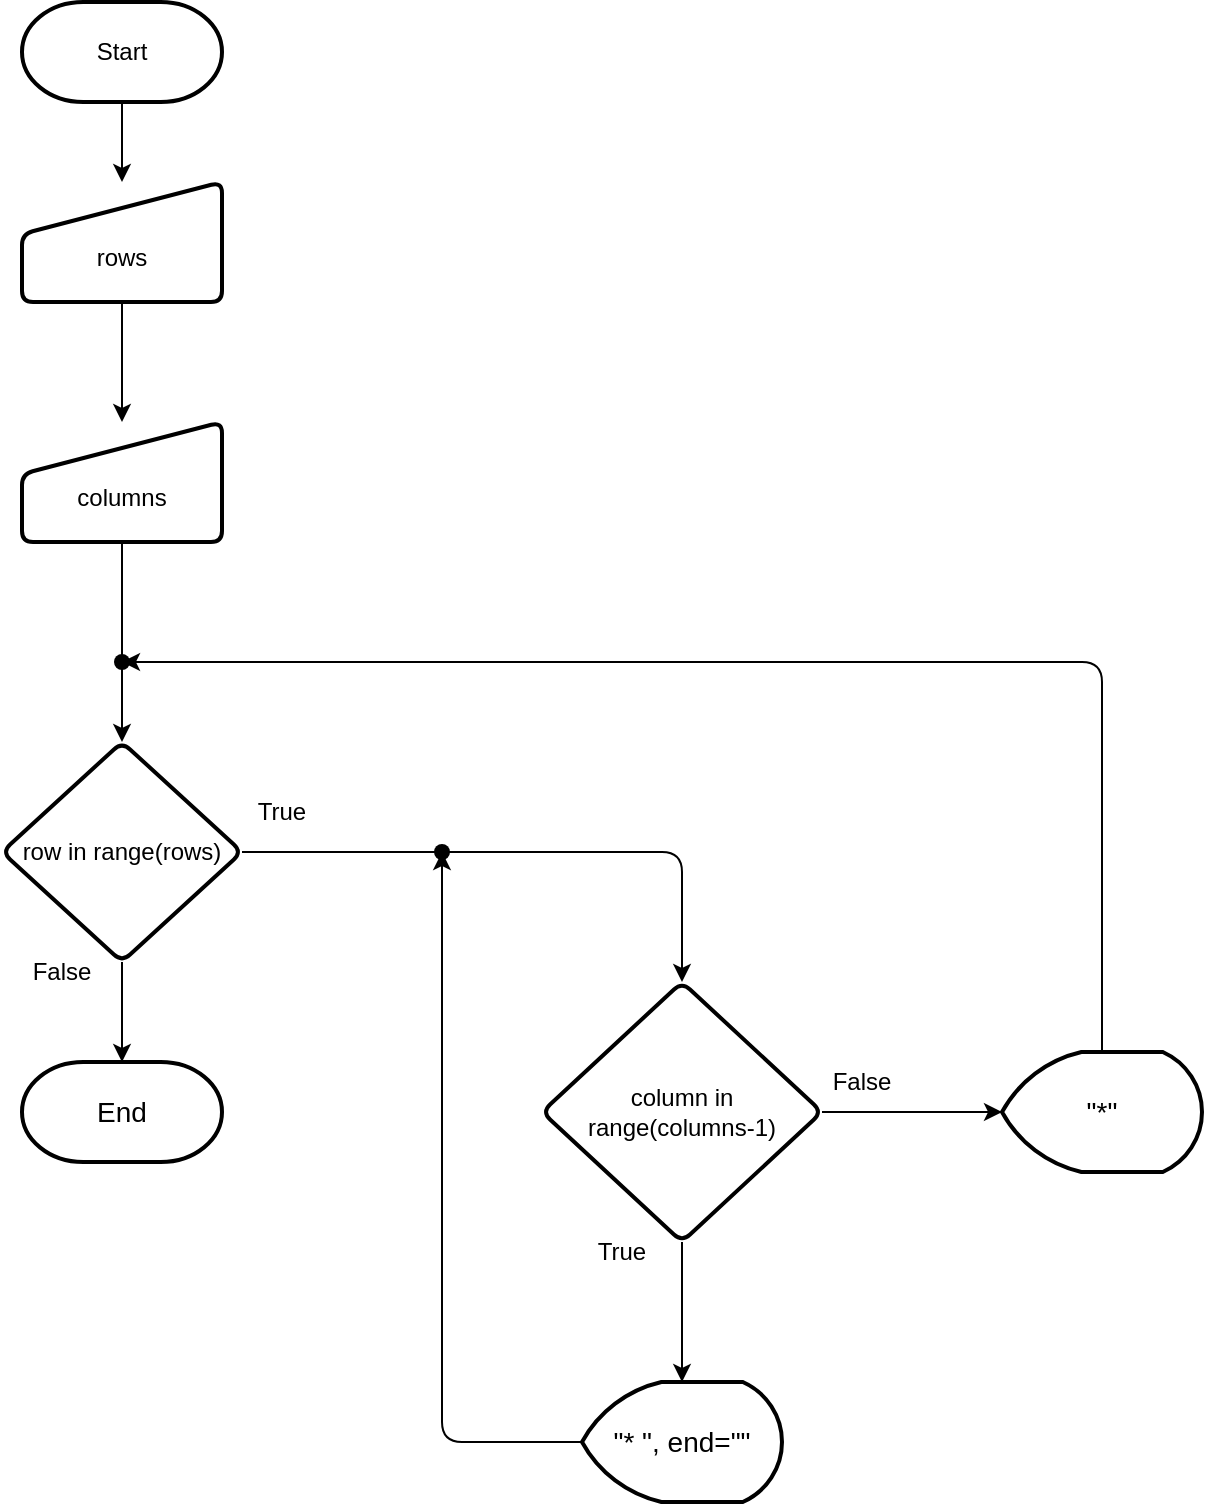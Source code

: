 <mxfile>
    <diagram id="zn6fOh1AmrkKqDtGU0Pw" name="Page-1">
        <mxGraphModel dx="1598" dy="628" grid="1" gridSize="10" guides="1" tooltips="1" connect="1" arrows="1" fold="1" page="1" pageScale="1" pageWidth="850" pageHeight="1100" math="0" shadow="0">
            <root>
                <mxCell id="0"/>
                <mxCell id="1" parent="0"/>
                <mxCell id="4" value="" style="edgeStyle=none;html=1;" edge="1" parent="1" source="2" target="3">
                    <mxGeometry relative="1" as="geometry"/>
                </mxCell>
                <mxCell id="2" value="Start" style="strokeWidth=2;html=1;shape=mxgraph.flowchart.terminator;whiteSpace=wrap;" vertex="1" parent="1">
                    <mxGeometry x="390" y="110" width="100" height="50" as="geometry"/>
                </mxCell>
                <mxCell id="6" value="" style="edgeStyle=none;html=1;" edge="1" parent="1" source="3" target="5">
                    <mxGeometry relative="1" as="geometry"/>
                </mxCell>
                <mxCell id="3" value="&lt;br&gt;rows" style="html=1;strokeWidth=2;shape=manualInput;whiteSpace=wrap;rounded=1;size=26;arcSize=11;" vertex="1" parent="1">
                    <mxGeometry x="390" y="200" width="100" height="60" as="geometry"/>
                </mxCell>
                <mxCell id="8" value="" style="edgeStyle=none;html=1;startArrow=none;" edge="1" parent="1" source="23" target="7">
                    <mxGeometry relative="1" as="geometry"/>
                </mxCell>
                <mxCell id="5" value="&lt;br&gt;columns" style="html=1;strokeWidth=2;shape=manualInput;whiteSpace=wrap;rounded=1;size=26;arcSize=11;" vertex="1" parent="1">
                    <mxGeometry x="390" y="320" width="100" height="60" as="geometry"/>
                </mxCell>
                <mxCell id="10" value="" style="edgeStyle=none;html=1;startArrow=none;" edge="1" parent="1" source="16" target="9">
                    <mxGeometry relative="1" as="geometry">
                        <Array as="points">
                            <mxPoint x="720" y="535"/>
                        </Array>
                    </mxGeometry>
                </mxCell>
                <mxCell id="27" value="" style="edgeStyle=none;html=1;fontSize=14;" edge="1" parent="1" source="7" target="26">
                    <mxGeometry relative="1" as="geometry"/>
                </mxCell>
                <mxCell id="7" value="row in range(rows)" style="rhombus;whiteSpace=wrap;html=1;strokeWidth=2;rounded=1;arcSize=11;" vertex="1" parent="1">
                    <mxGeometry x="380" y="480" width="120" height="110" as="geometry"/>
                </mxCell>
                <mxCell id="13" value="" style="edgeStyle=none;html=1;" edge="1" parent="1" source="9" target="12">
                    <mxGeometry relative="1" as="geometry"/>
                </mxCell>
                <mxCell id="20" value="" style="edgeStyle=none;html=1;fontSize=14;" edge="1" parent="1" source="9" target="19">
                    <mxGeometry relative="1" as="geometry"/>
                </mxCell>
                <mxCell id="9" value="column in range(columns-1)" style="rhombus;whiteSpace=wrap;html=1;strokeWidth=2;rounded=1;arcSize=11;" vertex="1" parent="1">
                    <mxGeometry x="650" y="600" width="140" height="130" as="geometry"/>
                </mxCell>
                <mxCell id="11" value="True" style="text;html=1;strokeColor=none;fillColor=none;align=center;verticalAlign=middle;whiteSpace=wrap;rounded=0;" vertex="1" parent="1">
                    <mxGeometry x="490" y="500" width="60" height="30" as="geometry"/>
                </mxCell>
                <mxCell id="17" value="" style="edgeStyle=none;html=1;fontSize=14;" edge="1" parent="1" source="12" target="16">
                    <mxGeometry relative="1" as="geometry">
                        <Array as="points">
                            <mxPoint x="600" y="830"/>
                        </Array>
                    </mxGeometry>
                </mxCell>
                <mxCell id="12" value="&lt;font style=&quot;font-size: 14px&quot;&gt;&quot;* &quot;, end=&quot;&quot;&lt;/font&gt;" style="strokeWidth=2;html=1;shape=mxgraph.flowchart.display;whiteSpace=wrap;" vertex="1" parent="1">
                    <mxGeometry x="670" y="800" width="100" height="60" as="geometry"/>
                </mxCell>
                <mxCell id="16" value="" style="shape=waypoint;sketch=0;size=6;pointerEvents=1;points=[];fillColor=default;resizable=0;rotatable=0;perimeter=centerPerimeter;snapToPoint=1;strokeWidth=2;" vertex="1" parent="1">
                    <mxGeometry x="580" y="515" width="40" height="40" as="geometry"/>
                </mxCell>
                <mxCell id="18" value="" style="edgeStyle=none;html=1;endArrow=none;" edge="1" parent="1" source="7" target="16">
                    <mxGeometry relative="1" as="geometry">
                        <mxPoint x="500" y="535" as="sourcePoint"/>
                        <mxPoint x="720" y="600" as="targetPoint"/>
                        <Array as="points"/>
                    </mxGeometry>
                </mxCell>
                <mxCell id="24" value="" style="edgeStyle=none;html=1;fontSize=14;" edge="1" parent="1" source="19" target="23">
                    <mxGeometry relative="1" as="geometry">
                        <Array as="points">
                            <mxPoint x="930" y="440"/>
                        </Array>
                    </mxGeometry>
                </mxCell>
                <mxCell id="19" value="&quot;*&quot;" style="strokeWidth=2;html=1;shape=mxgraph.flowchart.display;whiteSpace=wrap;fontSize=14;" vertex="1" parent="1">
                    <mxGeometry x="880" y="635" width="100" height="60" as="geometry"/>
                </mxCell>
                <mxCell id="21" value="True" style="text;html=1;strokeColor=none;fillColor=none;align=center;verticalAlign=middle;whiteSpace=wrap;rounded=0;" vertex="1" parent="1">
                    <mxGeometry x="660" y="720" width="60" height="30" as="geometry"/>
                </mxCell>
                <mxCell id="22" value="False" style="text;html=1;strokeColor=none;fillColor=none;align=center;verticalAlign=middle;whiteSpace=wrap;rounded=0;" vertex="1" parent="1">
                    <mxGeometry x="780" y="635" width="60" height="30" as="geometry"/>
                </mxCell>
                <mxCell id="23" value="" style="shape=waypoint;sketch=0;size=6;pointerEvents=1;points=[];fillColor=default;resizable=0;rotatable=0;perimeter=centerPerimeter;snapToPoint=1;fontSize=14;strokeWidth=2;" vertex="1" parent="1">
                    <mxGeometry x="420" y="420" width="40" height="40" as="geometry"/>
                </mxCell>
                <mxCell id="25" value="" style="edgeStyle=none;html=1;endArrow=none;" edge="1" parent="1" source="5" target="23">
                    <mxGeometry relative="1" as="geometry">
                        <mxPoint x="440" y="380" as="sourcePoint"/>
                        <mxPoint x="440" y="480" as="targetPoint"/>
                    </mxGeometry>
                </mxCell>
                <mxCell id="26" value="End" style="strokeWidth=2;html=1;shape=mxgraph.flowchart.terminator;whiteSpace=wrap;fontSize=14;" vertex="1" parent="1">
                    <mxGeometry x="390" y="640" width="100" height="50" as="geometry"/>
                </mxCell>
                <mxCell id="28" value="False" style="text;html=1;strokeColor=none;fillColor=none;align=center;verticalAlign=middle;whiteSpace=wrap;rounded=0;" vertex="1" parent="1">
                    <mxGeometry x="380" y="580" width="60" height="30" as="geometry"/>
                </mxCell>
            </root>
        </mxGraphModel>
    </diagram>
</mxfile>